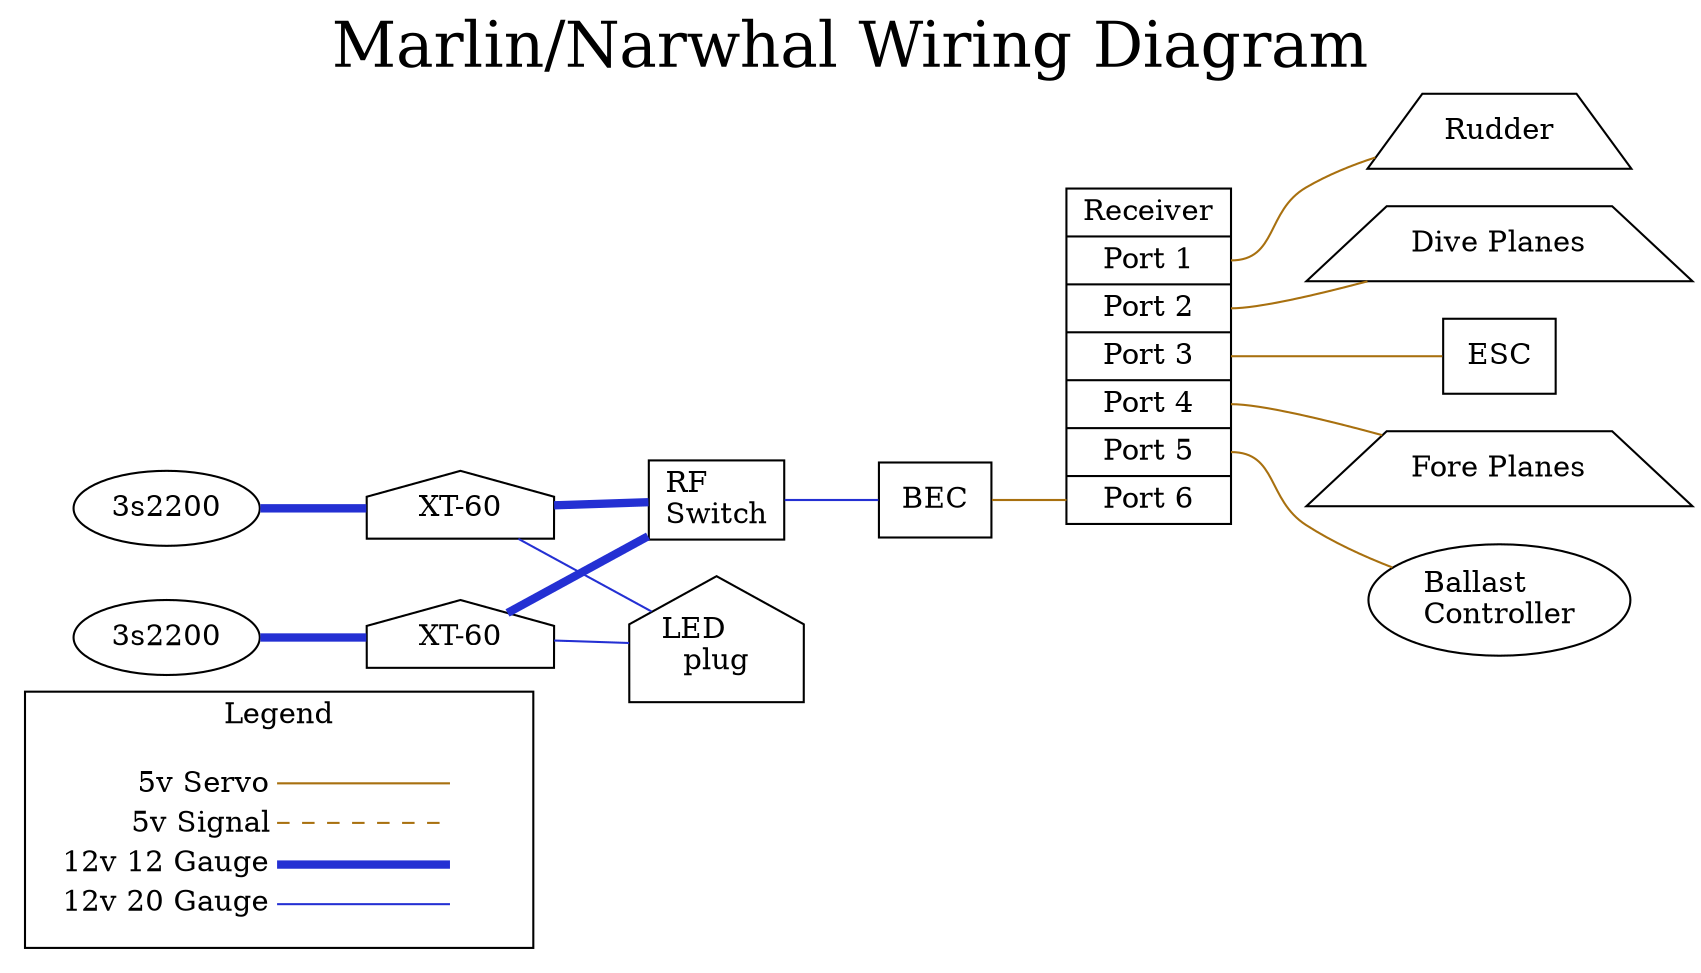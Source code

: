 graph model {
    rankdir = LR;
    
    
    // Legend
    subgraph cluster_legend {
        label = "Legend";
        node [shape = plaintext;];
        key [label = <<table border="0" cellpadding="2" cellspacing="0" cellborder="0">
            <tr><td align="right" port="i1">5v Servo</td></tr>
            <tr><td align="right" port="i2">5v Signal</td></tr>
            <tr><td align="right" port="i3">12v 12 Gauge</td></tr>
            <tr><td align="right" port="i4">12v 20 Gauge</td></tr>
            </table>>;];
        key2 [label = <<table border="0" cellpadding="2" cellspacing="0" cellborder="0">
            <tr><td port="i1">&nbsp;</td></tr>
            <tr><td port="i2">&nbsp;</td></tr>
            <tr><td port="i3">&nbsp;</td></tr>
            <tr><td port="i4">&nbsp;</td></tr>
            </table>>;];
        key:i1:e -- key2:i1:w [color = "#a8700f";];
        key:i2:e -- key2:i2:w [color = "#a8700f"; style = dashed;];
        key:i3:e -- key2:i3:w [color = "#2430d3"; penwidth = 4;];
        key:i4:e -- key2:i4:w [color = "#2430d3"; pendwidth = 2;];
    }
    
    
    // Nodes
    "conn_1" [label = "XT-60";shape = "house";];
    "conn_2" [label = "XT-60";shape = "house";];
    "sw_1" [label = "RF\lSwitch";shape = "rect";];
    "led" [label = "LED\lplug";shape = "house";];
    "esc" [label = "ESC";shape = "rect";];
    "rudder_servo" [label = "Rudder";shape = "trapezium";];
    "ballast" [label = "Ballast\lController";];
    "dive_plane_servo" [label = "Dive Planes";shape = "trapezium";];
    "fore_plane_servo" [label = "Fore Planes";shape = "trapezium";];
    "batt_1" [label = "3s2200";];
    "batt_2" [label = "3s2200";];
    "bec" [label = "BEC";shape = "rect";];
    "receiver" [label = "<f0>Receiver | <f1>Port 1 | <f2>Port 2 | <f3>Port 3 | <f4>Port 4 | <f5>Port 5 | <f6>Port 6";shape = "record";];
    
    // Edges
    
    batt_1 -- conn_1 [color = "#2430d3"; penwidth = 4;];
    batt_2 -- conn_2 [color = "#2430d3"; penwidth = 4;];
    
    conn_1 -- sw_1 [color = "#2430d3"; penwidth = 4;];
    conn_2 -- sw_1 [color = "#2430d3"; penwidth = 4;];
    
    conn_1 -- led [color = "#2430d3";];
    conn_2 -- led [color = "#2430d3";];
    
    sw_1 -- bec [color = "#2430d3";];
    
    bec -- receiver:f6 [color = "#a8700f";];
    
    receiver:f1:e -- rudder_servo [color = "#a8700f";];
    
    receiver:f2:e -- dive_plane_servo [color = "#a8700f";];
    
    receiver:f3:e -- esc [color = "#a8700f";];
    
    receiver:f4:e -- fore_plane_servo [color = "#a8700f";];
    
    receiver:f5:e -- ballast [color = "#a8700f";];
    
    
    // Title
    fontsize = 30;
    label = "Marlin/Narwhal Wiring Diagram";
    labelloc = "t";
}